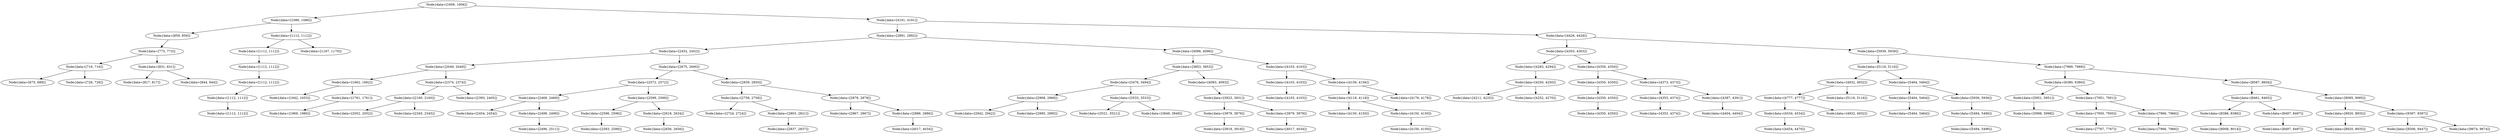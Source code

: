 digraph G{
479160976 [label="Node{data=[1606, 1606]}"]
479160976 -> 810593327
810593327 [label="Node{data=[1086, 1086]}"]
810593327 -> 643552582
643552582 [label="Node{data=[859, 859]}"]
643552582 -> 423095039
423095039 [label="Node{data=[773, 773]}"]
423095039 -> 2114701475
2114701475 [label="Node{data=[716, 716]}"]
2114701475 -> 1259283097
1259283097 [label="Node{data=[675, 689]}"]
2114701475 -> 856047451
856047451 [label="Node{data=[726, 726]}"]
423095039 -> 356539350
356539350 [label="Node{data=[831, 831]}"]
356539350 -> 892262157
892262157 [label="Node{data=[817, 817]}"]
356539350 -> 117911771
117911771 [label="Node{data=[844, 844]}"]
810593327 -> 91831175
91831175 [label="Node{data=[1112, 1112]}"]
91831175 -> 309349909
309349909 [label="Node{data=[1112, 1112]}"]
309349909 -> 1361409513
1361409513 [label="Node{data=[1112, 1112]}"]
1361409513 -> 1863980798
1863980798 [label="Node{data=[1112, 1112]}"]
1863980798 -> 594783641
594783641 [label="Node{data=[1112, 1112]}"]
594783641 -> 862146308
862146308 [label="Node{data=[1112, 1112]}"]
91831175 -> 1234435772
1234435772 [label="Node{data=[1167, 1170]}"]
479160976 -> 1979825302
1979825302 [label="Node{data=[4191, 4191]}"]
1979825302 -> 1218496682
1218496682 [label="Node{data=[2891, 2892]}"]
1218496682 -> 1637000661
1637000661 [label="Node{data=[2452, 2452]}"]
1637000661 -> 925024581
925024581 [label="Node{data=[2049, 2049]}"]
925024581 -> 1287401019
1287401019 [label="Node{data=[1662, 1662]}"]
1287401019 -> 43473566
43473566 [label="Node{data=[1642, 1653]}"]
1287401019 -> 1986001684
1986001684 [label="Node{data=[1761, 1761]}"]
1986001684 -> 1465263219
1465263219 [label="Node{data=[1969, 1980]}"]
925024581 -> 2050360660
2050360660 [label="Node{data=[2374, 2374]}"]
2050360660 -> 1112400678
1112400678 [label="Node{data=[2160, 2160]}"]
1112400678 -> 1271084832
1271084832 [label="Node{data=[2052, 2052]}"]
1112400678 -> 768669591
768669591 [label="Node{data=[2345, 2345]}"]
2050360660 -> 1728465884
1728465884 [label="Node{data=[2393, 2405]}"]
1637000661 -> 1249890505
1249890505 [label="Node{data=[2675, 2690]}"]
1249890505 -> 408388753
408388753 [label="Node{data=[2572, 2572]}"]
408388753 -> 848409667
848409667 [label="Node{data=[2469, 2469]}"]
848409667 -> 1729904998
1729904998 [label="Node{data=[2454, 2454]}"]
848409667 -> 1406221524
1406221524 [label="Node{data=[2499, 2499]}"]
1406221524 -> 2005293363
2005293363 [label="Node{data=[2496, 2511]}"]
408388753 -> 1208670252
1208670252 [label="Node{data=[2599, 2599]}"]
1208670252 -> 1293465402
1293465402 [label="Node{data=[2596, 2596]}"]
1293465402 -> 393549265
393549265 [label="Node{data=[2583, 2588]}"]
1208670252 -> 1392482765
1392482765 [label="Node{data=[2618, 2634]}"]
1392482765 -> 1277882374
1277882374 [label="Node{data=[2656, 2656]}"]
1249890505 -> 1141059550
1141059550 [label="Node{data=[2839, 2850]}"]
1141059550 -> 2070372626
2070372626 [label="Node{data=[2758, 2758]}"]
2070372626 -> 1433976386
1433976386 [label="Node{data=[2724, 2724]}"]
2070372626 -> 1313459755
1313459755 [label="Node{data=[2803, 2821]}"]
1313459755 -> 325674467
325674467 [label="Node{data=[2837, 2837]}"]
1141059550 -> 1405548909
1405548909 [label="Node{data=[2878, 2878]}"]
1405548909 -> 1130153977
1130153977 [label="Node{data=[2867, 2867]}"]
1405548909 -> 1130656047
1130656047 [label="Node{data=[2886, 2886]}"]
1130656047 -> 461001437
461001437 [label="Node{data=[4017, 4034]}"]
1218496682 -> 2140396878
2140396878 [label="Node{data=[4096, 4096]}"]
2140396878 -> 1523957322
1523957322 [label="Node{data=[3853, 3853]}"]
1523957322 -> 987255094
987255094 [label="Node{data=[3476, 3494]}"]
987255094 -> 1937575946
1937575946 [label="Node{data=[2968, 2968]}"]
1937575946 -> 317053574
317053574 [label="Node{data=[2942, 2942]}"]
1937575946 -> 1697976702
1697976702 [label="Node{data=[2985, 2985]}"]
987255094 -> 488422671
488422671 [label="Node{data=[3533, 3533]}"]
488422671 -> 117052390
117052390 [label="Node{data=[3521, 3521]}"]
488422671 -> 989321301
989321301 [label="Node{data=[3849, 3849]}"]
1523957322 -> 1996787860
1996787860 [label="Node{data=[4093, 4093]}"]
1996787860 -> 260620222
260620222 [label="Node{data=[3923, 3931]}"]
260620222 -> 1505486986
1505486986 [label="Node{data=[3879, 3879]}"]
1505486986 -> 1569371800
1569371800 [label="Node{data=[3918, 3918]}"]
260620222 -> 249109901
249109901 [label="Node{data=[3979, 3979]}"]
249109901 -> 1147545255
1147545255 [label="Node{data=[4017, 4034]}"]
2140396878 -> 1117747481
1117747481 [label="Node{data=[4103, 4103]}"]
1117747481 -> 1244211620
1244211620 [label="Node{data=[4103, 4103]}"]
1244211620 -> 215638041
215638041 [label="Node{data=[4103, 4103]}"]
1117747481 -> 2038185019
2038185019 [label="Node{data=[4156, 4156]}"]
2038185019 -> 1074976188
1074976188 [label="Node{data=[4118, 4118]}"]
1074976188 -> 1131786259
1131786259 [label="Node{data=[4150, 4150]}"]
1074976188 -> 485542604
485542604 [label="Node{data=[4150, 4150]}"]
485542604 -> 83210381
83210381 [label="Node{data=[4150, 4150]}"]
2038185019 -> 1385966234
1385966234 [label="Node{data=[4176, 4178]}"]
1979825302 -> 1015545330
1015545330 [label="Node{data=[4426, 4426]}"]
1015545330 -> 649848324
649848324 [label="Node{data=[4303, 4303]}"]
649848324 -> 266554246
266554246 [label="Node{data=[4283, 4294]}"]
266554246 -> 1016625178
1016625178 [label="Node{data=[4250, 4250]}"]
1016625178 -> 1064528406
1064528406 [label="Node{data=[4211, 4225]}"]
1016625178 -> 1174478906
1174478906 [label="Node{data=[4252, 4270]}"]
649848324 -> 1403780103
1403780103 [label="Node{data=[4350, 4350]}"]
1403780103 -> 747378368
747378368 [label="Node{data=[4350, 4350]}"]
747378368 -> 135002781
135002781 [label="Node{data=[4350, 4350]}"]
135002781 -> 1204030294
1204030294 [label="Node{data=[4350, 4350]}"]
1403780103 -> 1258527853
1258527853 [label="Node{data=[4373, 4373]}"]
1258527853 -> 133544411
133544411 [label="Node{data=[4353, 4374]}"]
133544411 -> 1350395050
1350395050 [label="Node{data=[4353, 4374]}"]
1258527853 -> 923032392
923032392 [label="Node{data=[4387, 4391]}"]
923032392 -> 1622362417
1622362417 [label="Node{data=[4404, 4404]}"]
1015545330 -> 1252138909
1252138909 [label="Node{data=[5939, 5939]}"]
1252138909 -> 1908505175
1908505175 [label="Node{data=[5116, 5116]}"]
1908505175 -> 1678422332
1678422332 [label="Node{data=[4932, 4932]}"]
1678422332 -> 504006221
504006221 [label="Node{data=[4777, 4777]}"]
504006221 -> 1141783782
1141783782 [label="Node{data=[4534, 4534]}"]
1141783782 -> 1047000562
1047000562 [label="Node{data=[4454, 4470]}"]
504006221 -> 265629779
265629779 [label="Node{data=[4932, 4932]}"]
1678422332 -> 1160247050
1160247050 [label="Node{data=[5116, 5116]}"]
1908505175 -> 1887115844
1887115844 [label="Node{data=[5464, 5464]}"]
1887115844 -> 1899145692
1899145692 [label="Node{data=[5464, 5464]}"]
1899145692 -> 1464031233
1464031233 [label="Node{data=[5464, 5464]}"]
1887115844 -> 765880900
765880900 [label="Node{data=[5936, 5936]}"]
765880900 -> 86506638
86506638 [label="Node{data=[5494, 5496]}"]
86506638 -> 1639958975
1639958975 [label="Node{data=[5494, 5496]}"]
1252138909 -> 745604825
745604825 [label="Node{data=[7989, 7989]}"]
745604825 -> 849063257
849063257 [label="Node{data=[6380, 6380]}"]
849063257 -> 140702728
140702728 [label="Node{data=[5951, 5951]}"]
140702728 -> 395257482
395257482 [label="Node{data=[5998, 5998]}"]
849063257 -> 871153004
871153004 [label="Node{data=[7951, 7951]}"]
871153004 -> 1550991149
1550991149 [label="Node{data=[7950, 7950]}"]
1550991149 -> 1127174687
1127174687 [label="Node{data=[7767, 7767]}"]
871153004 -> 763008902
763008902 [label="Node{data=[7966, 7966]}"]
763008902 -> 2074826904
2074826904 [label="Node{data=[7966, 7966]}"]
745604825 -> 913148823
913148823 [label="Node{data=[8587, 8604]}"]
913148823 -> 267098351
267098351 [label="Node{data=[8461, 8465]}"]
267098351 -> 1985280051
1985280051 [label="Node{data=[8386, 8386]}"]
1985280051 -> 1461322233
1461322233 [label="Node{data=[8008, 8014]}"]
267098351 -> 225511870
225511870 [label="Node{data=[8497, 8497]}"]
225511870 -> 1578026015
1578026015 [label="Node{data=[8497, 8497]}"]
913148823 -> 256522893
256522893 [label="Node{data=[9085, 9085]}"]
256522893 -> 148436820
148436820 [label="Node{data=[8920, 8935]}"]
148436820 -> 224473864
224473864 [label="Node{data=[8920, 8935]}"]
256522893 -> 627519623
627519623 [label="Node{data=[9397, 9397]}"]
627519623 -> 2066213108
2066213108 [label="Node{data=[9306, 9447]}"]
627519623 -> 881513107
881513107 [label="Node{data=[9674, 9674]}"]
}